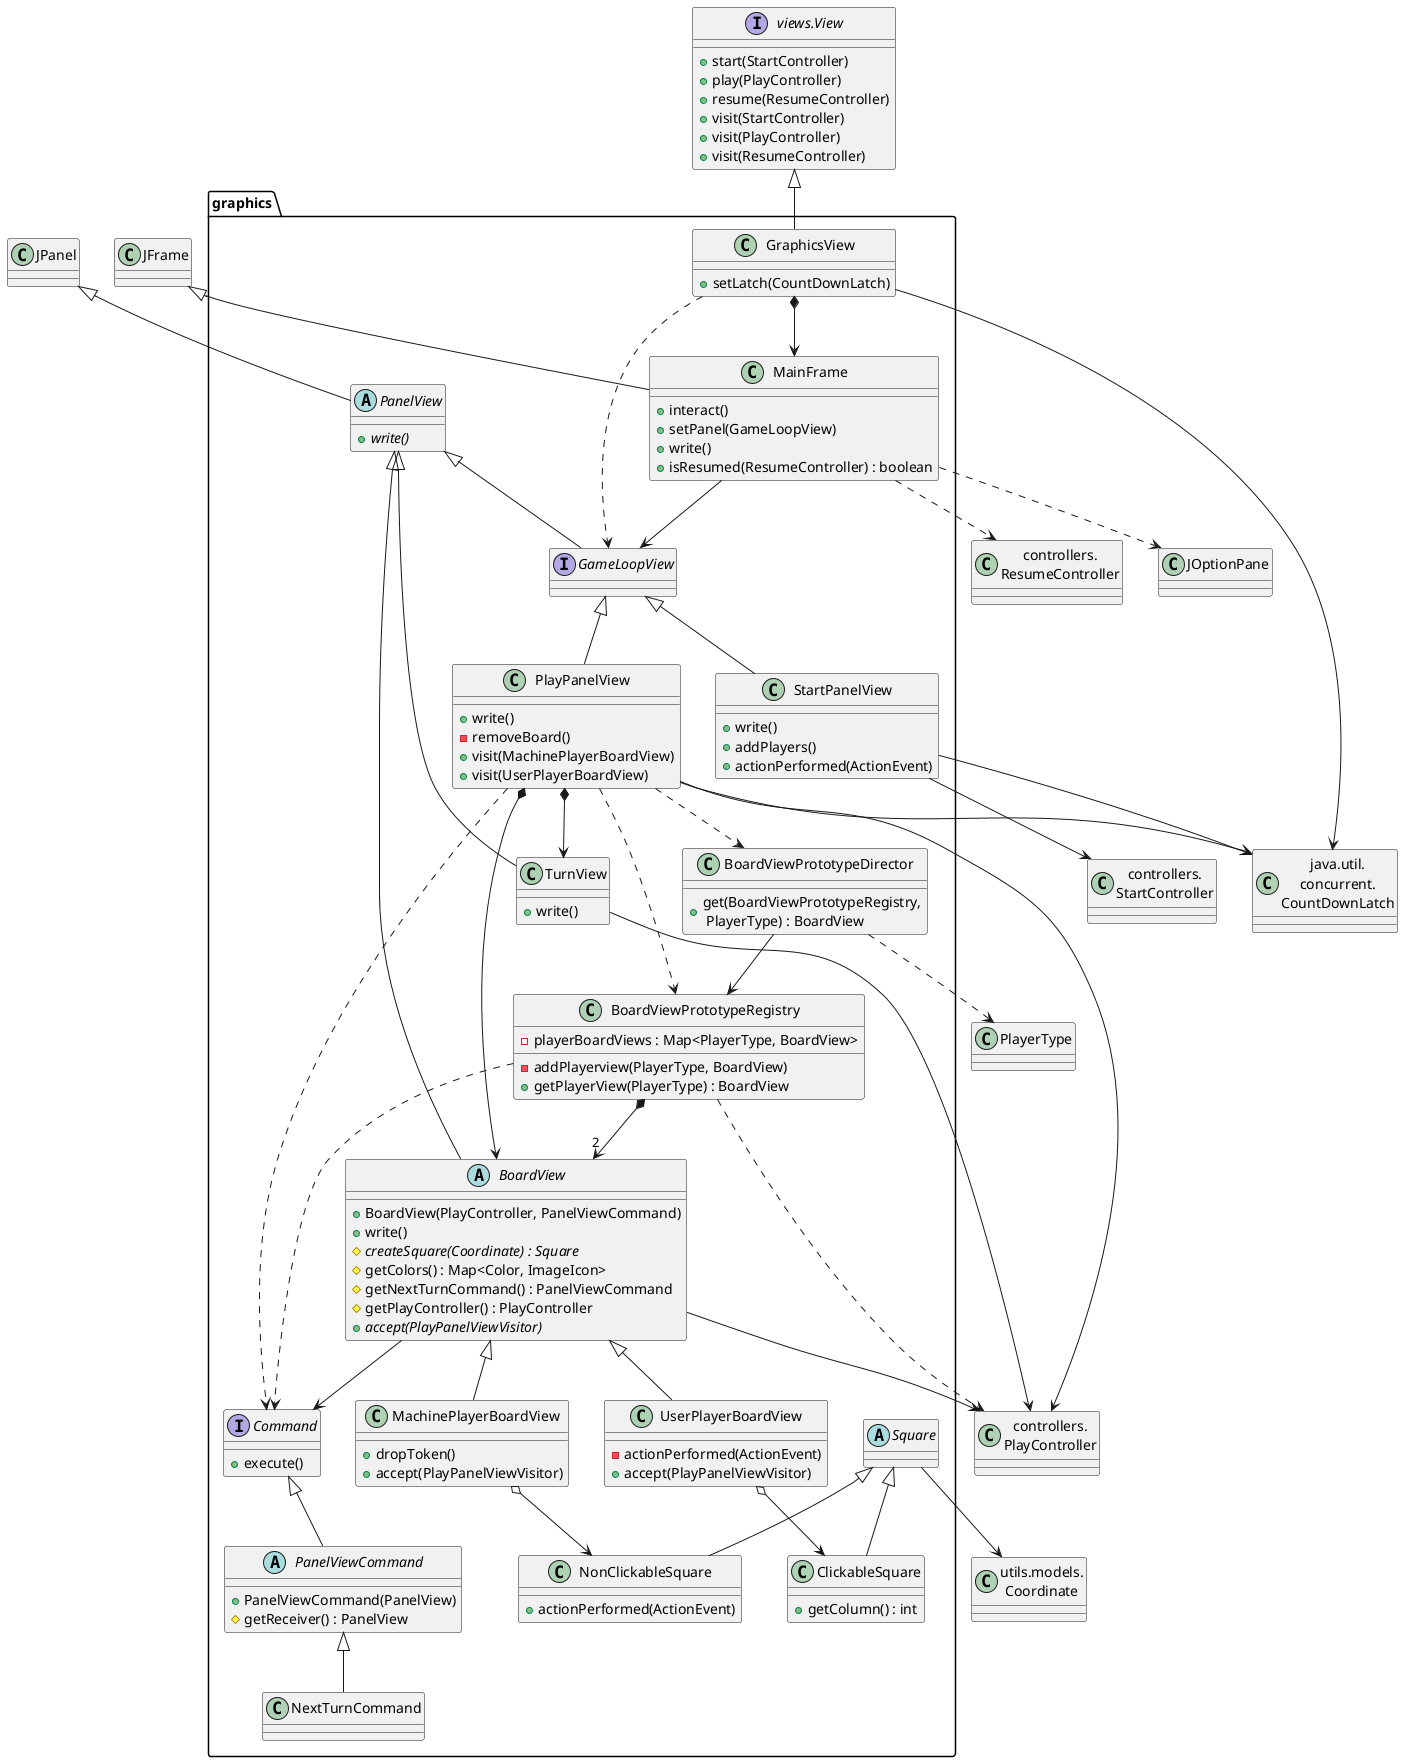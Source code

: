 @startuml connect4.connect4.views.graphics
class graphics.GraphicsView {
    +setLatch(CountDownLatch)
}

class CountDownLatch as "java.util.\nconcurrent.\nCountDownLatch"
class graphics.MainFrame{
     +interact()
    +setPanel(GameLoopView)
    +write()
    +isResumed(ResumeController) : boolean
}
abstract class graphics.PanelView {
    + {abstract} write()
}
interface graphics.GameLoopView
class graphics.StartPanelView {
    +write()
    +addPlayers()
    +actionPerformed(ActionEvent)
}

class graphics.PlayPanelView{
    +write()
    -removeBoard()
    +visit(MachinePlayerBoardView)
    +visit(UserPlayerBoardView)
}
abstract class graphics.BoardView {
    + BoardView(PlayController, PanelViewCommand)
    + write()
    #  {abstract}  createSquare(Coordinate) : Square
    # getColors() : Map<Color, ImageIcon>
    # getNextTurnCommand() : PanelViewCommand
    # getPlayController() : PlayController
    +  {abstract}  accept(PlayPanelViewVisitor)
}
class graphics.BoardViewPrototypeDirector{
    +get(BoardViewPrototypeRegistry,\n PlayerType) : BoardView
}
class graphics.BoardViewPrototypeRegistry{
    -playerBoardViews : Map<PlayerType, BoardView> 
    -addPlayerview(PlayerType, BoardView)
    +getPlayerView(PlayerType) : BoardView
}
interface graphics.Command {
    +execute()
}
abstract class graphics.PanelViewCommand {
    +PanelViewCommand(PanelView)
    #getReceiver() : PanelView
}
class graphics.MachinePlayerBoardView {
    +dropToken()
    +accept(PlayPanelViewVisitor)
}
class graphics.UserPlayerBoardView{
    -actionPerformed(ActionEvent)
    +accept(PlayPanelViewVisitor)
}

class graphics.NextTurnCommand
abstract class graphics.Square
class graphics.ClickableSquare {
    + getColumn() : int
}
class graphics.NonClickableSquare {
    + actionPerformed(ActionEvent)
}
class graphics.TurnView{
    +write()
}
abstract class graphics.PanelView
class StartController as "controllers.\nStartController"
class PlayController as "controllers.\nPlayController"
class ResumeController as "controllers.\nResumeController"
class Coordinate as "utils.models.\nCoordinate"
interface View as "views.View"{
    +start(StartController)
    +play(PlayController)
    +resume(ResumeController)
    +visit(StartController)
    +visit(PlayController)
    +visit(ResumeController)
}


GraphicsView --> CountDownLatch
class JFrame
JFrame <|-- MainFrame
GraphicsView *--> MainFrame


StartPanelView --> StartController
StartPanelView --> CountDownLatch
PlayPanelView --> PlayController
PlayPanelView --> CountDownLatch
BoardView --> PlayController
TurnView --> PlayController
MainFrame ..> ResumeController


View <|-- GraphicsView

class JOptionPane
MainFrame ..> JOptionPane

JPanel <|-- PanelView
PanelView <|-- GameLoopView
GameLoopView <|-- StartPanelView
GameLoopView <|-- PlayPanelView
PanelView <|-- BoardView
PanelView <|-- TurnView

GraphicsView ..> GameLoopView
MainFrame --> GameLoopView

PlayPanelView *--> BoardView
PlayPanelView *--> TurnView
PlayPanelView ..> BoardViewPrototypeRegistry
PlayPanelView ..> BoardViewPrototypeDirector
BoardViewPrototypeDirector --> BoardViewPrototypeRegistry
BoardViewPrototypeDirector ..> PlayerType
BoardViewPrototypeRegistry ..> PlayController
BoardViewPrototypeRegistry ..> Command
BoardViewPrototypeRegistry *--> "2"BoardView


PlayPanelView ..> Command

Command <|-- PanelViewCommand
PanelViewCommand <|-- NextTurnCommand


BoardView <|-- MachinePlayerBoardView
BoardView <|-- UserPlayerBoardView
MachinePlayerBoardView o--> NonClickableSquare
UserPlayerBoardView o--> ClickableSquare
Square <|-- ClickableSquare
Square <|-- NonClickableSquare
BoardView --> Command

Square --> Coordinate
@enduml